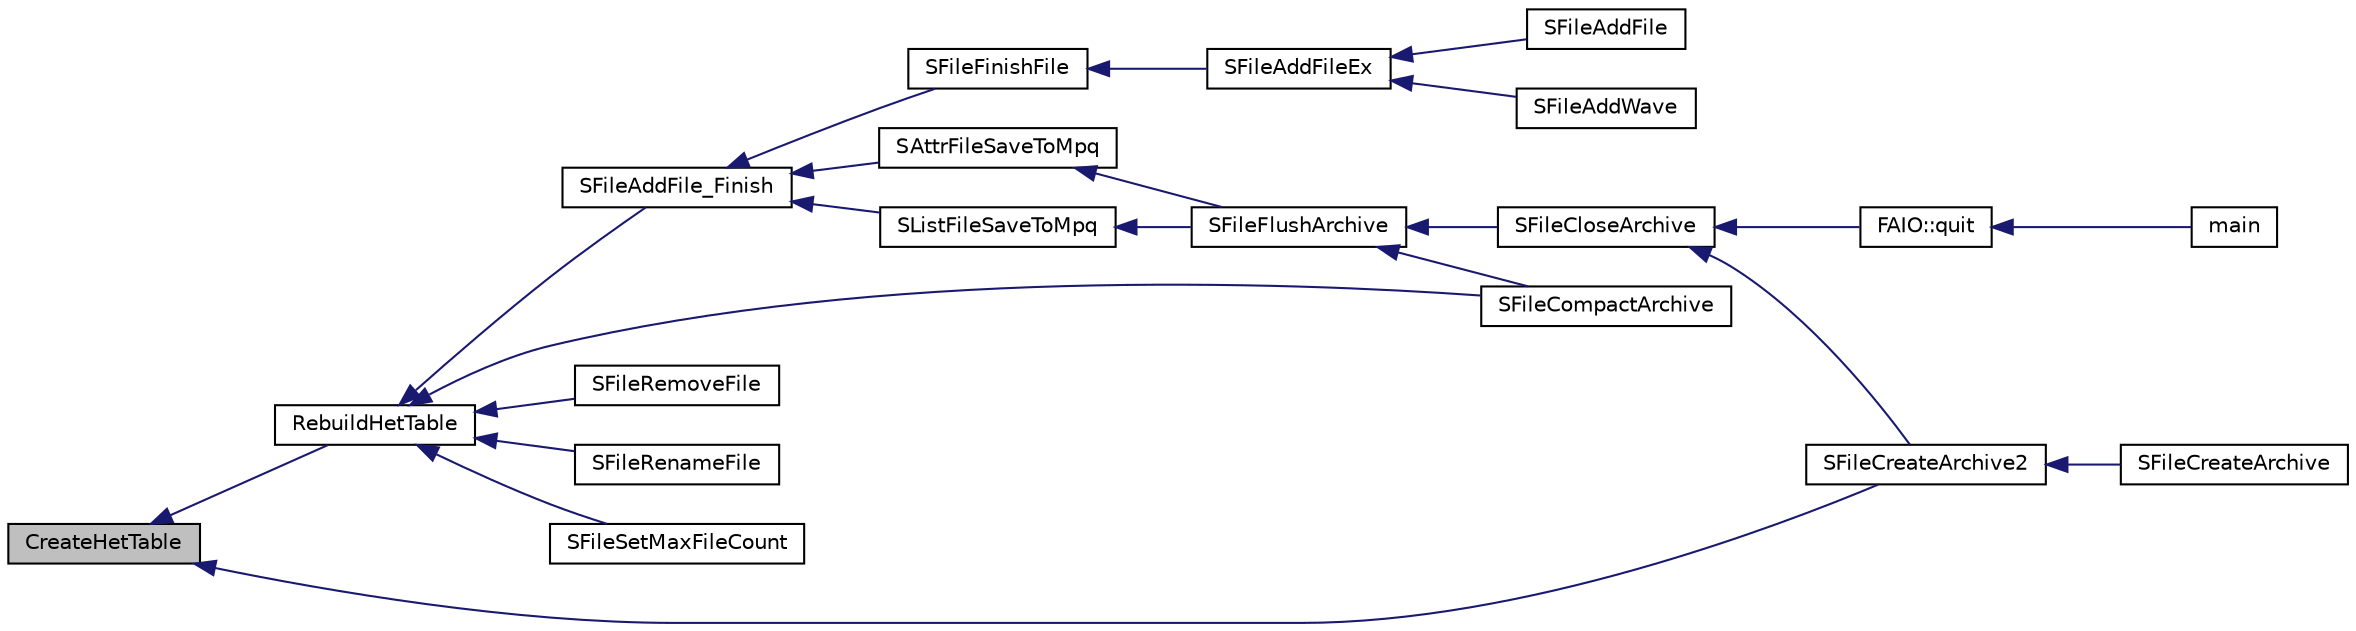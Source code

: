 digraph G
{
  edge [fontname="Helvetica",fontsize="10",labelfontname="Helvetica",labelfontsize="10"];
  node [fontname="Helvetica",fontsize="10",shape=record];
  rankdir="LR";
  Node1 [label="CreateHetTable",height=0.2,width=0.4,color="black", fillcolor="grey75", style="filled" fontcolor="black"];
  Node1 -> Node2 [dir="back",color="midnightblue",fontsize="10",style="solid",fontname="Helvetica"];
  Node2 [label="RebuildHetTable",height=0.2,width=0.4,color="black", fillcolor="white", style="filled",URL="$_storm_common_8h.html#a97fd4e4b3730b45b008fbba7dc7c07e8"];
  Node2 -> Node3 [dir="back",color="midnightblue",fontsize="10",style="solid",fontname="Helvetica"];
  Node3 [label="SFileAddFile_Finish",height=0.2,width=0.4,color="black", fillcolor="white", style="filled",URL="$_storm_common_8h.html#ad5fd5f53f46b1786c28ffd042b631207"];
  Node3 -> Node4 [dir="back",color="midnightblue",fontsize="10",style="solid",fontname="Helvetica"];
  Node4 [label="SFileFinishFile",height=0.2,width=0.4,color="black", fillcolor="white", style="filled",URL="$_storm_lib_8h.html#a7829275dccf80bbf47758ebd5515349a"];
  Node4 -> Node5 [dir="back",color="midnightblue",fontsize="10",style="solid",fontname="Helvetica"];
  Node5 [label="SFileAddFileEx",height=0.2,width=0.4,color="black", fillcolor="white", style="filled",URL="$_storm_lib_8h.html#a9d092079ada150e05bfed5a26e65e184"];
  Node5 -> Node6 [dir="back",color="midnightblue",fontsize="10",style="solid",fontname="Helvetica"];
  Node6 [label="SFileAddFile",height=0.2,width=0.4,color="black", fillcolor="white", style="filled",URL="$_storm_lib_8h.html#ab6184a31092ac5364a8746b1fca3a822"];
  Node5 -> Node7 [dir="back",color="midnightblue",fontsize="10",style="solid",fontname="Helvetica"];
  Node7 [label="SFileAddWave",height=0.2,width=0.4,color="black", fillcolor="white", style="filled",URL="$_storm_lib_8h.html#a4cc5ee53bb9a41f91d71a0be809ede22"];
  Node3 -> Node8 [dir="back",color="midnightblue",fontsize="10",style="solid",fontname="Helvetica"];
  Node8 [label="SAttrFileSaveToMpq",height=0.2,width=0.4,color="black", fillcolor="white", style="filled",URL="$_storm_common_8h.html#a1f552d4db51760c541354dc64e7808ea"];
  Node8 -> Node9 [dir="back",color="midnightblue",fontsize="10",style="solid",fontname="Helvetica"];
  Node9 [label="SFileFlushArchive",height=0.2,width=0.4,color="black", fillcolor="white", style="filled",URL="$_storm_lib_8h.html#a5f3daefb5c0d87a791fcc42ec40714d2"];
  Node9 -> Node10 [dir="back",color="midnightblue",fontsize="10",style="solid",fontname="Helvetica"];
  Node10 [label="SFileCompactArchive",height=0.2,width=0.4,color="black", fillcolor="white", style="filled",URL="$_storm_lib_8h.html#a4a8f24295ae27ee91ab52a2cc8a0e9ba"];
  Node9 -> Node11 [dir="back",color="midnightblue",fontsize="10",style="solid",fontname="Helvetica"];
  Node11 [label="SFileCloseArchive",height=0.2,width=0.4,color="black", fillcolor="white", style="filled",URL="$_storm_lib_8h.html#abe1ae9917ea665286bffd1524561fceb"];
  Node11 -> Node12 [dir="back",color="midnightblue",fontsize="10",style="solid",fontname="Helvetica"];
  Node12 [label="FAIO::quit",height=0.2,width=0.4,color="black", fillcolor="white", style="filled",URL="$namespace_f_a_i_o.html#ae82e5f53b89d70f240951c564bdff66a"];
  Node12 -> Node13 [dir="back",color="midnightblue",fontsize="10",style="solid",fontname="Helvetica"];
  Node13 [label="main",height=0.2,width=0.4,color="black", fillcolor="white", style="filled",URL="$exedump_2main_8cpp.html#a2c3f6775325c30275d11c6abee2db6a0"];
  Node11 -> Node14 [dir="back",color="midnightblue",fontsize="10",style="solid",fontname="Helvetica"];
  Node14 [label="SFileCreateArchive2",height=0.2,width=0.4,color="black", fillcolor="white", style="filled",URL="$_storm_lib_8h.html#aa2b6fa8f16b5ac42868c546533fe26ce"];
  Node14 -> Node15 [dir="back",color="midnightblue",fontsize="10",style="solid",fontname="Helvetica"];
  Node15 [label="SFileCreateArchive",height=0.2,width=0.4,color="black", fillcolor="white", style="filled",URL="$_storm_lib_8h.html#a11342f379ed88e7b54873f1f53feb773"];
  Node3 -> Node16 [dir="back",color="midnightblue",fontsize="10",style="solid",fontname="Helvetica"];
  Node16 [label="SListFileSaveToMpq",height=0.2,width=0.4,color="black", fillcolor="white", style="filled",URL="$_storm_common_8h.html#a92fbeed559aba21268c7cf0b967e49fc"];
  Node16 -> Node9 [dir="back",color="midnightblue",fontsize="10",style="solid",fontname="Helvetica"];
  Node2 -> Node17 [dir="back",color="midnightblue",fontsize="10",style="solid",fontname="Helvetica"];
  Node17 [label="SFileRemoveFile",height=0.2,width=0.4,color="black", fillcolor="white", style="filled",URL="$_storm_lib_8h.html#a78b84dd7671288c4fa62d0ae748b831d"];
  Node2 -> Node18 [dir="back",color="midnightblue",fontsize="10",style="solid",fontname="Helvetica"];
  Node18 [label="SFileRenameFile",height=0.2,width=0.4,color="black", fillcolor="white", style="filled",URL="$_storm_lib_8h.html#abf315c2be57e5ebb9790cf84fe88ef03"];
  Node2 -> Node10 [dir="back",color="midnightblue",fontsize="10",style="solid",fontname="Helvetica"];
  Node2 -> Node19 [dir="back",color="midnightblue",fontsize="10",style="solid",fontname="Helvetica"];
  Node19 [label="SFileSetMaxFileCount",height=0.2,width=0.4,color="black", fillcolor="white", style="filled",URL="$_storm_lib_8h.html#aa0066fc17b79fdbd976230a7d395d731"];
  Node1 -> Node14 [dir="back",color="midnightblue",fontsize="10",style="solid",fontname="Helvetica"];
}
